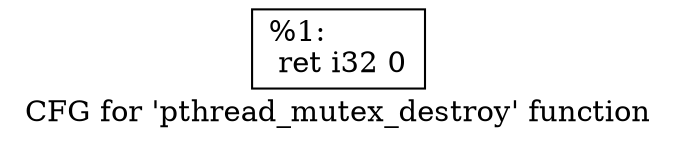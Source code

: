 digraph "CFG for 'pthread_mutex_destroy' function" {
	label="CFG for 'pthread_mutex_destroy' function";

	Node0x1eec9a0 [shape=record,label="{%1:\l  ret i32 0\l}"];
}
